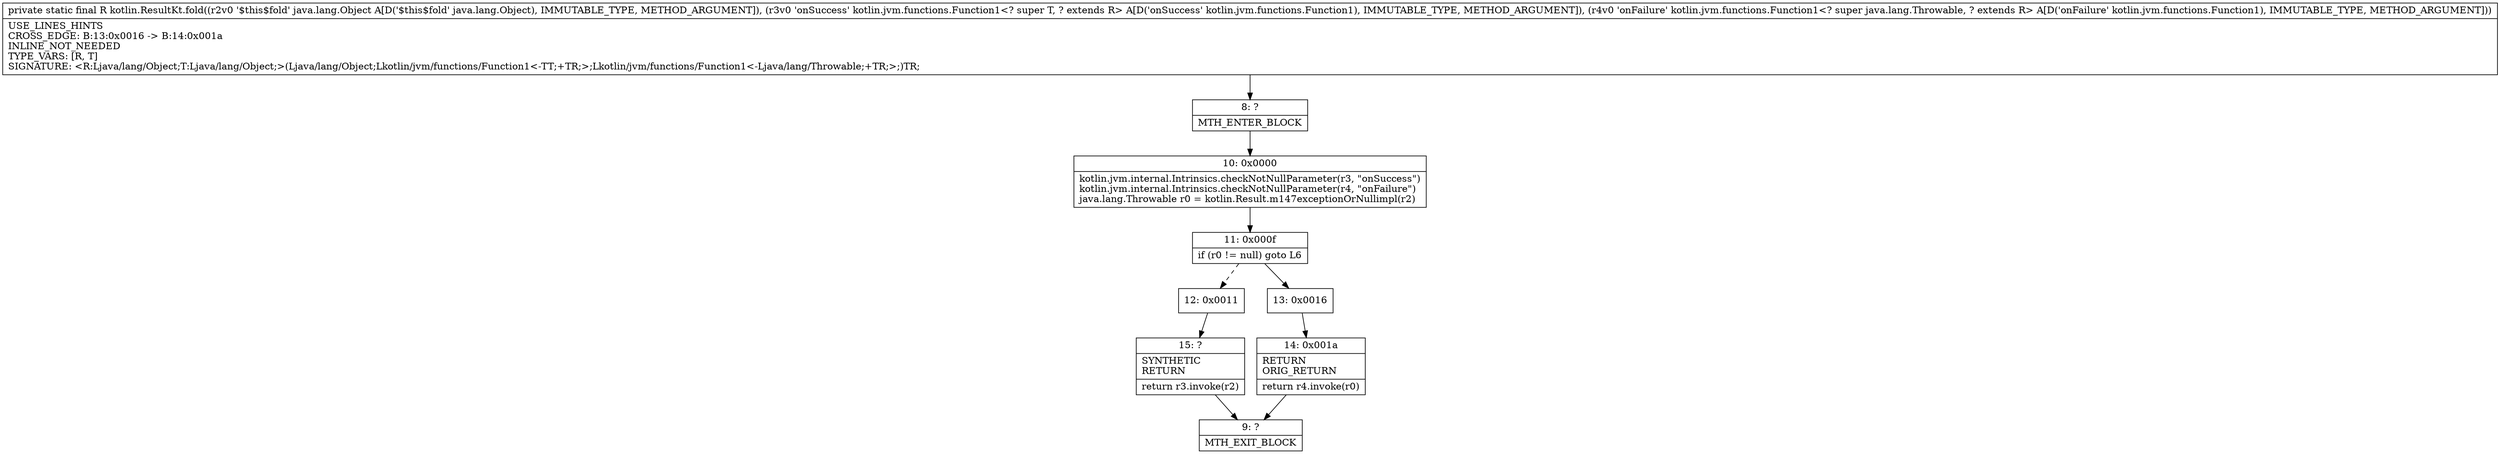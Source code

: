 digraph "CFG forkotlin.ResultKt.fold(Ljava\/lang\/Object;Lkotlin\/jvm\/functions\/Function1;Lkotlin\/jvm\/functions\/Function1;)Ljava\/lang\/Object;" {
Node_8 [shape=record,label="{8\:\ ?|MTH_ENTER_BLOCK\l}"];
Node_10 [shape=record,label="{10\:\ 0x0000|kotlin.jvm.internal.Intrinsics.checkNotNullParameter(r3, \"onSuccess\")\lkotlin.jvm.internal.Intrinsics.checkNotNullParameter(r4, \"onFailure\")\ljava.lang.Throwable r0 = kotlin.Result.m147exceptionOrNullimpl(r2)\l}"];
Node_11 [shape=record,label="{11\:\ 0x000f|if (r0 != null) goto L6\l}"];
Node_12 [shape=record,label="{12\:\ 0x0011}"];
Node_15 [shape=record,label="{15\:\ ?|SYNTHETIC\lRETURN\l|return r3.invoke(r2)\l}"];
Node_9 [shape=record,label="{9\:\ ?|MTH_EXIT_BLOCK\l}"];
Node_13 [shape=record,label="{13\:\ 0x0016}"];
Node_14 [shape=record,label="{14\:\ 0x001a|RETURN\lORIG_RETURN\l|return r4.invoke(r0)\l}"];
MethodNode[shape=record,label="{private static final R kotlin.ResultKt.fold((r2v0 '$this$fold' java.lang.Object A[D('$this$fold' java.lang.Object), IMMUTABLE_TYPE, METHOD_ARGUMENT]), (r3v0 'onSuccess' kotlin.jvm.functions.Function1\<? super T, ? extends R\> A[D('onSuccess' kotlin.jvm.functions.Function1), IMMUTABLE_TYPE, METHOD_ARGUMENT]), (r4v0 'onFailure' kotlin.jvm.functions.Function1\<? super java.lang.Throwable, ? extends R\> A[D('onFailure' kotlin.jvm.functions.Function1), IMMUTABLE_TYPE, METHOD_ARGUMENT]))  | USE_LINES_HINTS\lCROSS_EDGE: B:13:0x0016 \-\> B:14:0x001a\lINLINE_NOT_NEEDED\lTYPE_VARS: [R, T]\lSIGNATURE: \<R:Ljava\/lang\/Object;T:Ljava\/lang\/Object;\>(Ljava\/lang\/Object;Lkotlin\/jvm\/functions\/Function1\<\-TT;+TR;\>;Lkotlin\/jvm\/functions\/Function1\<\-Ljava\/lang\/Throwable;+TR;\>;)TR;\l}"];
MethodNode -> Node_8;Node_8 -> Node_10;
Node_10 -> Node_11;
Node_11 -> Node_12[style=dashed];
Node_11 -> Node_13;
Node_12 -> Node_15;
Node_15 -> Node_9;
Node_13 -> Node_14;
Node_14 -> Node_9;
}

